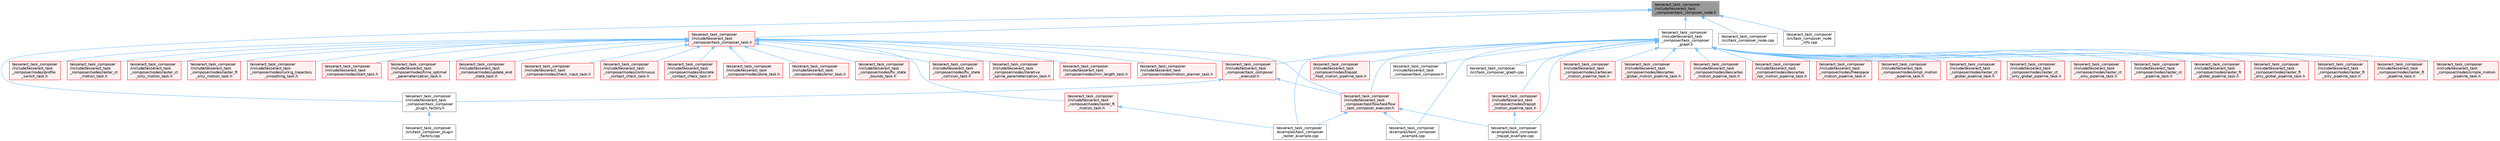 digraph "tesseract_task_composer/include/tesseract_task_composer/task_composer_node.h"
{
 // LATEX_PDF_SIZE
  bgcolor="transparent";
  edge [fontname=Helvetica,fontsize=10,labelfontname=Helvetica,labelfontsize=10];
  node [fontname=Helvetica,fontsize=10,shape=box,height=0.2,width=0.4];
  Node1 [label="tesseract_task_composer\l/include/tesseract_task\l_composer/task_composer_node.h",height=0.2,width=0.4,color="gray40", fillcolor="grey60", style="filled", fontcolor="black",tooltip="A node in the pipeline."];
  Node1 -> Node2 [dir="back",color="steelblue1",style="solid"];
  Node2 [label="tesseract_task_composer\l/include/tesseract_task\l_composer/task_composer\l_graph.h",height=0.2,width=0.4,color="grey40", fillcolor="white", style="filled",URL="$d4/d58/task__composer__graph_8h.html",tooltip="A task graph."];
  Node2 -> Node3 [dir="back",color="steelblue1",style="solid"];
  Node3 [label="tesseract_task_composer\l/examples/task_composer\l_example.cpp",height=0.2,width=0.4,color="grey40", fillcolor="white", style="filled",URL="$d2/d8b/task__composer__example_8cpp.html",tooltip=" "];
  Node2 -> Node4 [dir="back",color="steelblue1",style="solid"];
  Node4 [label="tesseract_task_composer\l/examples/task_composer\l_raster_example.cpp",height=0.2,width=0.4,color="grey40", fillcolor="white", style="filled",URL="$db/d4d/task__composer__raster__example_8cpp.html",tooltip=" "];
  Node2 -> Node5 [dir="back",color="steelblue1",style="solid"];
  Node5 [label="tesseract_task_composer\l/examples/task_composer\l_trajopt_example.cpp",height=0.2,width=0.4,color="grey40", fillcolor="white", style="filled",URL="$de/d6f/task__composer__trajopt__example_8cpp.html",tooltip=" "];
  Node2 -> Node6 [dir="back",color="steelblue1",style="solid"];
  Node6 [label="tesseract_task_composer\l/include/tesseract_task\l_composer/nodes/cartesian\l_motion_pipeline_task.h",height=0.2,width=0.4,color="red", fillcolor="#FFF0F0", style="filled",URL="$d2/ded/cartesian__motion__pipeline__task_8h.html",tooltip="Cartesian motion planning pipeline."];
  Node2 -> Node13 [dir="back",color="steelblue1",style="solid"];
  Node13 [label="tesseract_task_composer\l/include/tesseract_task\l_composer/nodes/descartes\l_global_motion_pipeline_task.h",height=0.2,width=0.4,color="red", fillcolor="#FFF0F0", style="filled",URL="$d5/d90/descartes__global__motion__pipeline__task_8h.html",tooltip=" "];
  Node2 -> Node19 [dir="back",color="steelblue1",style="solid"];
  Node19 [label="tesseract_task_composer\l/include/tesseract_task\l_composer/nodes/descartes\l_motion_pipeline_task.h",height=0.2,width=0.4,color="red", fillcolor="#FFF0F0", style="filled",URL="$d4/d01/descartes__motion__pipeline__task_8h.html",tooltip=" "];
  Node2 -> Node21 [dir="back",color="steelblue1",style="solid"];
  Node21 [label="tesseract_task_composer\l/include/tesseract_task\l_composer/nodes/descartes\l_npc_motion_pipeline_task.h",height=0.2,width=0.4,color="red", fillcolor="#FFF0F0", style="filled",URL="$db/de1/descartes__npc__motion__pipeline__task_8h.html",tooltip=" "];
  Node2 -> Node23 [dir="back",color="steelblue1",style="solid"];
  Node23 [label="tesseract_task_composer\l/include/tesseract_task\l_composer/nodes/freespace\l_motion_pipeline_task.h",height=0.2,width=0.4,color="red", fillcolor="#FFF0F0", style="filled",URL="$db/d7a/freespace__motion__pipeline__task_8h.html",tooltip=" "];
  Node2 -> Node28 [dir="back",color="steelblue1",style="solid"];
  Node28 [label="tesseract_task_composer\l/include/tesseract_task\l_composer/nodes/ompl_motion\l_pipeline_task.h",height=0.2,width=0.4,color="red", fillcolor="#FFF0F0", style="filled",URL="$d0/de5/ompl__motion__pipeline__task_8h.html",tooltip=" "];
  Node2 -> Node30 [dir="back",color="steelblue1",style="solid"];
  Node30 [label="tesseract_task_composer\l/include/tesseract_task\l_composer/nodes/raster_ct\l_global_pipeline_task.h",height=0.2,width=0.4,color="red", fillcolor="#FFF0F0", style="filled",URL="$d4/d09/raster__ct__global__pipeline__task_8h.html",tooltip="Plans raster paths with cartesian transitions."];
  Node2 -> Node31 [dir="back",color="steelblue1",style="solid"];
  Node31 [label="tesseract_task_composer\l/include/tesseract_task\l_composer/nodes/raster_ct\l_only_global_pipeline_task.h",height=0.2,width=0.4,color="red", fillcolor="#FFF0F0", style="filled",URL="$d3/dfb/raster__ct__only__global__pipeline__task_8h.html",tooltip="Raster only global motion planning task with cartesian transitions."];
  Node2 -> Node32 [dir="back",color="steelblue1",style="solid"];
  Node32 [label="tesseract_task_composer\l/include/tesseract_task\l_composer/nodes/raster_ct\l_only_pipeline_task.h",height=0.2,width=0.4,color="red", fillcolor="#FFF0F0", style="filled",URL="$db/d1f/raster__ct__only__pipeline__task_8h.html",tooltip="Raster only motion planning task with cartesian transitions."];
  Node2 -> Node34 [dir="back",color="steelblue1",style="solid"];
  Node34 [label="tesseract_task_composer\l/include/tesseract_task\l_composer/nodes/raster_ct\l_pipeline_task.h",height=0.2,width=0.4,color="red", fillcolor="#FFF0F0", style="filled",URL="$d1/dc3/raster__ct__pipeline__task_8h.html",tooltip="Plans raster paths with cartesian transitions."];
  Node2 -> Node36 [dir="back",color="steelblue1",style="solid"];
  Node36 [label="tesseract_task_composer\l/include/tesseract_task\l_composer/nodes/raster_ft\l_global_pipeline_task.h",height=0.2,width=0.4,color="red", fillcolor="#FFF0F0", style="filled",URL="$d9/d11/raster__ft__global__pipeline__task_8h.html",tooltip="Plans raster paths with freespace transitions."];
  Node2 -> Node38 [dir="back",color="steelblue1",style="solid"];
  Node38 [label="tesseract_task_composer\l/include/tesseract_task\l_composer/nodes/raster_ft\l_only_global_pipeline_task.h",height=0.2,width=0.4,color="red", fillcolor="#FFF0F0", style="filled",URL="$d2/d44/raster__ft__only__global__pipeline__task_8h.html",tooltip="Raster only global motion planning task with freespace transitions."];
  Node2 -> Node39 [dir="back",color="steelblue1",style="solid"];
  Node39 [label="tesseract_task_composer\l/include/tesseract_task\l_composer/nodes/raster_ft\l_only_pipeline_task.h",height=0.2,width=0.4,color="red", fillcolor="#FFF0F0", style="filled",URL="$d2/d37/raster__ft__only__pipeline__task_8h.html",tooltip="Raster only motion planning task with freespace transitions."];
  Node2 -> Node41 [dir="back",color="steelblue1",style="solid"];
  Node41 [label="tesseract_task_composer\l/include/tesseract_task\l_composer/nodes/raster_ft\l_pipeline_task.h",height=0.2,width=0.4,color="red", fillcolor="#FFF0F0", style="filled",URL="$de/d8e/raster__ft__pipeline__task_8h.html",tooltip="Plans raster paths with freespace transitions."];
  Node2 -> Node43 [dir="back",color="steelblue1",style="solid"];
  Node43 [label="tesseract_task_composer\l/include/tesseract_task\l_composer/nodes/simple_motion\l_pipeline_task.h",height=0.2,width=0.4,color="red", fillcolor="#FFF0F0", style="filled",URL="$d2/dd8/simple__motion__pipeline__task_8h.html",tooltip=" "];
  Node2 -> Node45 [dir="back",color="steelblue1",style="solid"];
  Node45 [label="tesseract_task_composer\l/include/tesseract_task\l_composer/nodes/trajopt\l_ifopt_motion_pipeline_task.h",height=0.2,width=0.4,color="red", fillcolor="#FFF0F0", style="filled",URL="$d2/d10/trajopt__ifopt__motion__pipeline__task_8h.html",tooltip=" "];
  Node2 -> Node49 [dir="back",color="steelblue1",style="solid"];
  Node49 [label="tesseract_task_composer\l/include/tesseract_task\l_composer/nodes/trajopt\l_motion_pipeline_task.h",height=0.2,width=0.4,color="red", fillcolor="#FFF0F0", style="filled",URL="$de/d7e/trajopt__motion__pipeline__task_8h.html",tooltip=" "];
  Node49 -> Node5 [dir="back",color="steelblue1",style="solid"];
  Node2 -> Node55 [dir="back",color="steelblue1",style="solid"];
  Node55 [label="tesseract_task_composer\l/include/tesseract_task\l_composer/task_composer.h",height=0.2,width=0.4,color="grey40", fillcolor="white", style="filled",URL="$db/d1d/task__composer_8h.html",tooltip="A task graph."];
  Node2 -> Node56 [dir="back",color="steelblue1",style="solid"];
  Node56 [label="tesseract_task_composer\l/include/tesseract_task\l_composer/task_composer\l_executor.h",height=0.2,width=0.4,color="red", fillcolor="#FFF0F0", style="filled",URL="$d6/dab/task__composer__executor_8h.html",tooltip="The executor for executing task graphs."];
  Node56 -> Node57 [dir="back",color="steelblue1",style="solid"];
  Node57 [label="tesseract_task_composer\l/include/tesseract_task\l_composer/task_composer\l_plugin_factory.h",height=0.2,width=0.4,color="grey40", fillcolor="white", style="filled",URL="$da/d42/task__composer__plugin__factory_8h.html",tooltip="A plugin factory for producing a task composer."];
  Node57 -> Node58 [dir="back",color="steelblue1",style="solid"];
  Node58 [label="tesseract_task_composer\l/src/task_composer_plugin\l_factory.cpp",height=0.2,width=0.4,color="grey40", fillcolor="white", style="filled",URL="$d7/d4b/task__composer__plugin__factory_8cpp.html",tooltip="A plugin factory for producing a task composer."];
  Node56 -> Node62 [dir="back",color="steelblue1",style="solid"];
  Node62 [label="tesseract_task_composer\l/include/tesseract_task\l_composer/taskflow/taskflow\l_task_composer_executor.h",height=0.2,width=0.4,color="red", fillcolor="#FFF0F0", style="filled",URL="$da/d8c/taskflow__task__composer__executor_8h.html",tooltip="The tasflow executor implementation."];
  Node62 -> Node3 [dir="back",color="steelblue1",style="solid"];
  Node62 -> Node4 [dir="back",color="steelblue1",style="solid"];
  Node62 -> Node5 [dir="back",color="steelblue1",style="solid"];
  Node2 -> Node62 [dir="back",color="steelblue1",style="solid"];
  Node2 -> Node65 [dir="back",color="steelblue1",style="solid"];
  Node65 [label="tesseract_task_composer\l/src/task_composer_graph.cpp",height=0.2,width=0.4,color="grey40", fillcolor="white", style="filled",URL="$de/d20/task__composer__graph_8cpp.html",tooltip="A task graph."];
  Node1 -> Node57 [dir="back",color="steelblue1",style="solid"];
  Node1 -> Node66 [dir="back",color="steelblue1",style="solid"];
  Node66 [label="tesseract_task_composer\l/include/tesseract_task\l_composer/task_composer_task.h",height=0.2,width=0.4,color="red", fillcolor="#FFF0F0", style="filled",URL="$da/d71/task__composer__task_8h.html",tooltip="A task in the pipeline."];
  Node66 -> Node67 [dir="back",color="steelblue1",style="solid"];
  Node67 [label="tesseract_task_composer\l/include/tesseract_task\l_composer/nodes/check_input_task.h",height=0.2,width=0.4,color="red", fillcolor="#FFF0F0", style="filled",URL="$d7/d32/check__input__task_8h.html",tooltip="Task for checking input data structure."];
  Node66 -> Node69 [dir="back",color="steelblue1",style="solid"];
  Node69 [label="tesseract_task_composer\l/include/tesseract_task\l_composer/nodes/continuous\l_contact_check_task.h",height=0.2,width=0.4,color="red", fillcolor="#FFF0F0", style="filled",URL="$d0/d58/continuous__contact__check__task_8h.html",tooltip="Continuous Collision check trajectory task."];
  Node66 -> Node72 [dir="back",color="steelblue1",style="solid"];
  Node72 [label="tesseract_task_composer\l/include/tesseract_task\l_composer/nodes/discrete\l_contact_check_task.h",height=0.2,width=0.4,color="red", fillcolor="#FFF0F0", style="filled",URL="$d1/d26/discrete__contact__check__task_8h.html",tooltip="Discrete Collision check trajectory task."];
  Node66 -> Node74 [dir="back",color="steelblue1",style="solid"];
  Node74 [label="tesseract_task_composer\l/include/tesseract_task\l_composer/nodes/done_task.h",height=0.2,width=0.4,color="red", fillcolor="#FFF0F0", style="filled",URL="$d5/d86/done__task_8h.html",tooltip=" "];
  Node66 -> Node76 [dir="back",color="steelblue1",style="solid"];
  Node76 [label="tesseract_task_composer\l/include/tesseract_task\l_composer/nodes/error_task.h",height=0.2,width=0.4,color="red", fillcolor="#FFF0F0", style="filled",URL="$d4/d4c/error__task_8h.html",tooltip=" "];
  Node66 -> Node78 [dir="back",color="steelblue1",style="solid"];
  Node78 [label="tesseract_task_composer\l/include/tesseract_task\l_composer/nodes/fix_state\l_bounds_task.h",height=0.2,width=0.4,color="red", fillcolor="#FFF0F0", style="filled",URL="$dd/d8f/fix__state__bounds__task_8h.html",tooltip="Task that pushes plan instructions back within joint limits."];
  Node66 -> Node81 [dir="back",color="steelblue1",style="solid"];
  Node81 [label="tesseract_task_composer\l/include/tesseract_task\l_composer/nodes/fix_state\l_collision_task.h",height=0.2,width=0.4,color="red", fillcolor="#FFF0F0", style="filled",URL="$d6/db0/fix__state__collision__task_8h.html",tooltip="Task that pushes plan instructions to be out of collision."];
  Node66 -> Node84 [dir="back",color="steelblue1",style="solid"];
  Node84 [label="tesseract_task_composer\l/include/tesseract_task\l_composer/nodes/iterative\l_spline_parameterization_task.h",height=0.2,width=0.4,color="red", fillcolor="#FFF0F0", style="filled",URL="$d3/db1/iterative__spline__parameterization__task_8h.html",tooltip="Perform iterative spline time parameterization."];
  Node66 -> Node86 [dir="back",color="steelblue1",style="solid"];
  Node86 [label="tesseract_task_composer\l/include/tesseract_task\l_composer/nodes/min_length_task.h",height=0.2,width=0.4,color="red", fillcolor="#FFF0F0", style="filled",URL="$d3/d6c/min__length__task_8h.html",tooltip="Task for processing the seed so it meets a minimum length. Planners like trajopt need at least 10 sta..."];
  Node66 -> Node88 [dir="back",color="steelblue1",style="solid"];
  Node88 [label="tesseract_task_composer\l/include/tesseract_task\l_composer/nodes/motion_planner_task.h",height=0.2,width=0.4,color="red", fillcolor="#FFF0F0", style="filled",URL="$db/dd9/motion__planner__task_8h.html",tooltip="Task Composer motion planner task."];
  Node66 -> Node90 [dir="back",color="steelblue1",style="solid"];
  Node90 [label="tesseract_task_composer\l/include/tesseract_task\l_composer/nodes/profile\l_switch_task.h",height=0.2,width=0.4,color="red", fillcolor="#FFF0F0", style="filled",URL="$dd/d2f/profile__switch__task_8h.html",tooltip="Task that returns a value based on the profile."];
  Node66 -> Node92 [dir="back",color="steelblue1",style="solid"];
  Node92 [label="tesseract_task_composer\l/include/tesseract_task\l_composer/nodes/raster_ct\l_motion_task.h",height=0.2,width=0.4,color="red", fillcolor="#FFF0F0", style="filled",URL="$db/d8a/raster__ct__motion__task_8h.html",tooltip="Raster motion task with cartesian transitions."];
  Node66 -> Node93 [dir="back",color="steelblue1",style="solid"];
  Node93 [label="tesseract_task_composer\l/include/tesseract_task\l_composer/nodes/raster_ct\l_only_motion_task.h",height=0.2,width=0.4,color="red", fillcolor="#FFF0F0", style="filled",URL="$dc/df9/raster__ct__only__motion__task_8h.html",tooltip="Plans raster paths with cartesian transitions."];
  Node66 -> Node94 [dir="back",color="steelblue1",style="solid"];
  Node94 [label="tesseract_task_composer\l/include/tesseract_task\l_composer/nodes/raster_ft\l_motion_task.h",height=0.2,width=0.4,color="red", fillcolor="#FFF0F0", style="filled",URL="$df/d50/raster__ft__motion__task_8h.html",tooltip="Raster motion task with freespace transitions."];
  Node94 -> Node4 [dir="back",color="steelblue1",style="solid"];
  Node66 -> Node95 [dir="back",color="steelblue1",style="solid"];
  Node95 [label="tesseract_task_composer\l/include/tesseract_task\l_composer/nodes/raster_ft\l_only_motion_task.h",height=0.2,width=0.4,color="red", fillcolor="#FFF0F0", style="filled",URL="$d7/d81/raster__ft__only__motion__task_8h.html",tooltip="Plans raster paths with freespace transitions."];
  Node66 -> Node96 [dir="back",color="steelblue1",style="solid"];
  Node96 [label="tesseract_task_composer\l/include/tesseract_task\l_composer/nodes/ruckig_trajectory\l_smoothing_task.h",height=0.2,width=0.4,color="red", fillcolor="#FFF0F0", style="filled",URL="$d4/d4d/ruckig__trajectory__smoothing__task_8h.html",tooltip="Leveraging Ruckig to smooth trajectory."];
  Node66 -> Node98 [dir="back",color="steelblue1",style="solid"];
  Node98 [label="tesseract_task_composer\l/include/tesseract_task\l_composer/nodes/start_task.h",height=0.2,width=0.4,color="red", fillcolor="#FFF0F0", style="filled",URL="$d2/d48/start__task_8h.html",tooltip=" "];
  Node66 -> Node100 [dir="back",color="steelblue1",style="solid"];
  Node100 [label="tesseract_task_composer\l/include/tesseract_task\l_composer/nodes/time_optimal\l_parameterization_task.h",height=0.2,width=0.4,color="red", fillcolor="#FFF0F0", style="filled",URL="$d6/d94/time__optimal__parameterization__task_8h.html",tooltip="Perform TOTG."];
  Node66 -> Node102 [dir="back",color="steelblue1",style="solid"];
  Node102 [label="tesseract_task_composer\l/include/tesseract_task\l_composer/nodes/update_end\l_state_task.h",height=0.2,width=0.4,color="red", fillcolor="#FFF0F0", style="filled",URL="$d4/d1c/update__end__state__task_8h.html",tooltip=" "];
  Node66 -> Node56 [dir="back",color="steelblue1",style="solid"];
  Node66 -> Node62 [dir="back",color="steelblue1",style="solid"];
  Node1 -> Node111 [dir="back",color="steelblue1",style="solid"];
  Node111 [label="tesseract_task_composer\l/src/task_composer_node.cpp",height=0.2,width=0.4,color="grey40", fillcolor="white", style="filled",URL="$db/d3c/task__composer__node_8cpp.html",tooltip="A node in the pipeline."];
  Node1 -> Node112 [dir="back",color="steelblue1",style="solid"];
  Node112 [label="tesseract_task_composer\l/src/task_composer_node\l_info.cpp",height=0.2,width=0.4,color="grey40", fillcolor="white", style="filled",URL="$dd/d15/task__composer__node__info_8cpp.html",tooltip="Task composer node info."];
}
